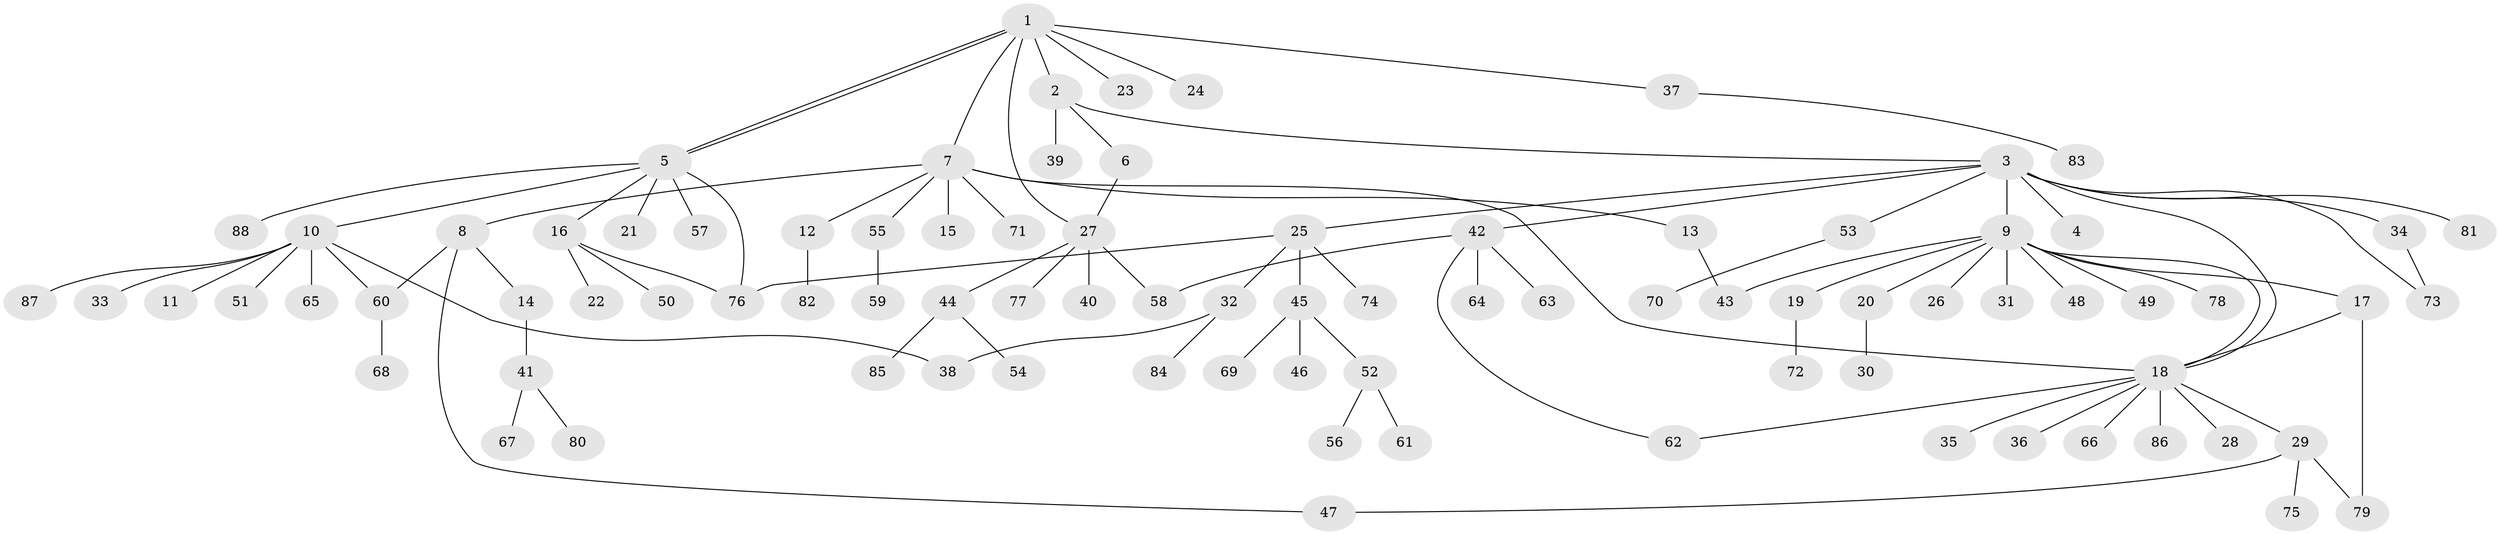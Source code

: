 // coarse degree distribution, {8: 0.029411764705882353, 4: 0.058823529411764705, 9: 0.014705882352941176, 1: 0.6470588235294118, 14: 0.014705882352941176, 10: 0.029411764705882353, 2: 0.10294117647058823, 3: 0.07352941176470588, 7: 0.029411764705882353}
// Generated by graph-tools (version 1.1) at 2025/41/03/06/25 10:41:51]
// undirected, 88 vertices, 102 edges
graph export_dot {
graph [start="1"]
  node [color=gray90,style=filled];
  1;
  2;
  3;
  4;
  5;
  6;
  7;
  8;
  9;
  10;
  11;
  12;
  13;
  14;
  15;
  16;
  17;
  18;
  19;
  20;
  21;
  22;
  23;
  24;
  25;
  26;
  27;
  28;
  29;
  30;
  31;
  32;
  33;
  34;
  35;
  36;
  37;
  38;
  39;
  40;
  41;
  42;
  43;
  44;
  45;
  46;
  47;
  48;
  49;
  50;
  51;
  52;
  53;
  54;
  55;
  56;
  57;
  58;
  59;
  60;
  61;
  62;
  63;
  64;
  65;
  66;
  67;
  68;
  69;
  70;
  71;
  72;
  73;
  74;
  75;
  76;
  77;
  78;
  79;
  80;
  81;
  82;
  83;
  84;
  85;
  86;
  87;
  88;
  1 -- 2;
  1 -- 5;
  1 -- 5;
  1 -- 7;
  1 -- 23;
  1 -- 24;
  1 -- 27;
  1 -- 37;
  2 -- 3;
  2 -- 6;
  2 -- 39;
  3 -- 4;
  3 -- 9;
  3 -- 18;
  3 -- 25;
  3 -- 34;
  3 -- 42;
  3 -- 53;
  3 -- 73;
  3 -- 81;
  5 -- 10;
  5 -- 16;
  5 -- 21;
  5 -- 57;
  5 -- 76;
  5 -- 88;
  6 -- 27;
  7 -- 8;
  7 -- 12;
  7 -- 13;
  7 -- 15;
  7 -- 18;
  7 -- 55;
  7 -- 71;
  8 -- 14;
  8 -- 47;
  8 -- 60;
  9 -- 17;
  9 -- 18;
  9 -- 19;
  9 -- 20;
  9 -- 26;
  9 -- 31;
  9 -- 43;
  9 -- 48;
  9 -- 49;
  9 -- 78;
  10 -- 11;
  10 -- 33;
  10 -- 38;
  10 -- 51;
  10 -- 60;
  10 -- 65;
  10 -- 87;
  12 -- 82;
  13 -- 43;
  14 -- 41;
  16 -- 22;
  16 -- 50;
  16 -- 76;
  17 -- 18;
  17 -- 79;
  18 -- 28;
  18 -- 29;
  18 -- 35;
  18 -- 36;
  18 -- 62;
  18 -- 66;
  18 -- 86;
  19 -- 72;
  20 -- 30;
  25 -- 32;
  25 -- 45;
  25 -- 74;
  25 -- 76;
  27 -- 40;
  27 -- 44;
  27 -- 58;
  27 -- 77;
  29 -- 47;
  29 -- 75;
  29 -- 79;
  32 -- 38;
  32 -- 84;
  34 -- 73;
  37 -- 83;
  41 -- 67;
  41 -- 80;
  42 -- 58;
  42 -- 62;
  42 -- 63;
  42 -- 64;
  44 -- 54;
  44 -- 85;
  45 -- 46;
  45 -- 52;
  45 -- 69;
  52 -- 56;
  52 -- 61;
  53 -- 70;
  55 -- 59;
  60 -- 68;
}
